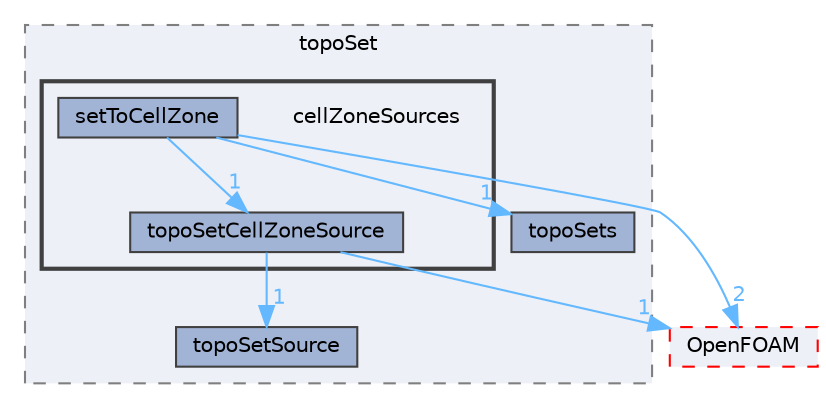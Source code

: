 digraph "src/meshTools/topoSet/cellZoneSources"
{
 // LATEX_PDF_SIZE
  bgcolor="transparent";
  edge [fontname=Helvetica,fontsize=10,labelfontname=Helvetica,labelfontsize=10];
  node [fontname=Helvetica,fontsize=10,shape=box,height=0.2,width=0.4];
  compound=true
  subgraph clusterdir_53c6f1430167a4cd316d5caa179db9dd {
    graph [ bgcolor="#edf0f7", pencolor="grey50", label="topoSet", fontname=Helvetica,fontsize=10 style="filled,dashed", URL="dir_53c6f1430167a4cd316d5caa179db9dd.html",tooltip=""]
  dir_cf85cbbd7fd849cf972e2760b9b27a5d [label="topoSets", fillcolor="#a2b4d6", color="grey25", style="filled", URL="dir_cf85cbbd7fd849cf972e2760b9b27a5d.html",tooltip=""];
  dir_4b6fbbc959fea3024271902bf3ac20e3 [label="topoSetSource", fillcolor="#a2b4d6", color="grey25", style="filled", URL="dir_4b6fbbc959fea3024271902bf3ac20e3.html",tooltip=""];
  subgraph clusterdir_e1eb78ebd74390d043ad95ee3ce93947 {
    graph [ bgcolor="#edf0f7", pencolor="grey25", label="", fontname=Helvetica,fontsize=10 style="filled,bold", URL="dir_e1eb78ebd74390d043ad95ee3ce93947.html",tooltip=""]
    dir_e1eb78ebd74390d043ad95ee3ce93947 [shape=plaintext, label="cellZoneSources"];
  dir_a26b5270b70820710e500750deb495bd [label="setToCellZone", fillcolor="#a2b4d6", color="grey25", style="filled", URL="dir_a26b5270b70820710e500750deb495bd.html",tooltip=""];
  dir_302ecffdfd40adb099677f9d109e460e [label="topoSetCellZoneSource", fillcolor="#a2b4d6", color="grey25", style="filled", URL="dir_302ecffdfd40adb099677f9d109e460e.html",tooltip=""];
  }
  }
  dir_c5473ff19b20e6ec4dfe5c310b3778a8 [label="OpenFOAM", fillcolor="#edf0f7", color="red", style="filled,dashed", URL="dir_c5473ff19b20e6ec4dfe5c310b3778a8.html",tooltip=""];
  dir_a26b5270b70820710e500750deb495bd->dir_302ecffdfd40adb099677f9d109e460e [headlabel="1", labeldistance=1.5 headhref="dir_003500_004076.html" href="dir_003500_004076.html" color="steelblue1" fontcolor="steelblue1"];
  dir_a26b5270b70820710e500750deb495bd->dir_c5473ff19b20e6ec4dfe5c310b3778a8 [headlabel="2", labeldistance=1.5 headhref="dir_003500_002695.html" href="dir_003500_002695.html" color="steelblue1" fontcolor="steelblue1"];
  dir_a26b5270b70820710e500750deb495bd->dir_cf85cbbd7fd849cf972e2760b9b27a5d [headlabel="1", labeldistance=1.5 headhref="dir_003500_004081.html" href="dir_003500_004081.html" color="steelblue1" fontcolor="steelblue1"];
  dir_302ecffdfd40adb099677f9d109e460e->dir_4b6fbbc959fea3024271902bf3ac20e3 [headlabel="1", labeldistance=1.5 headhref="dir_004076_004082.html" href="dir_004076_004082.html" color="steelblue1" fontcolor="steelblue1"];
  dir_302ecffdfd40adb099677f9d109e460e->dir_c5473ff19b20e6ec4dfe5c310b3778a8 [headlabel="1", labeldistance=1.5 headhref="dir_004076_002695.html" href="dir_004076_002695.html" color="steelblue1" fontcolor="steelblue1"];
}
